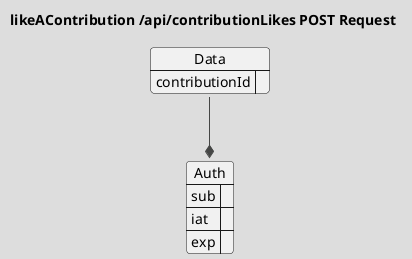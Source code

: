 @startuml likeAContribution-Request
!theme toy
skinparam linetype ortho
title "likeAContribution /api/contributionLikes POST Request"

json Data {
    "contributionId": ""
}

json Auth {
    "sub": "",
    "iat": "",
    "exp": ""
}

Data --* Auth
@enduml
@startuml likeAContribution-Response
!theme toy
title "likeAContribution /api/contributionLikes POST Response"

json Data {
    "contributionLikeId": ""
}
@enduml
